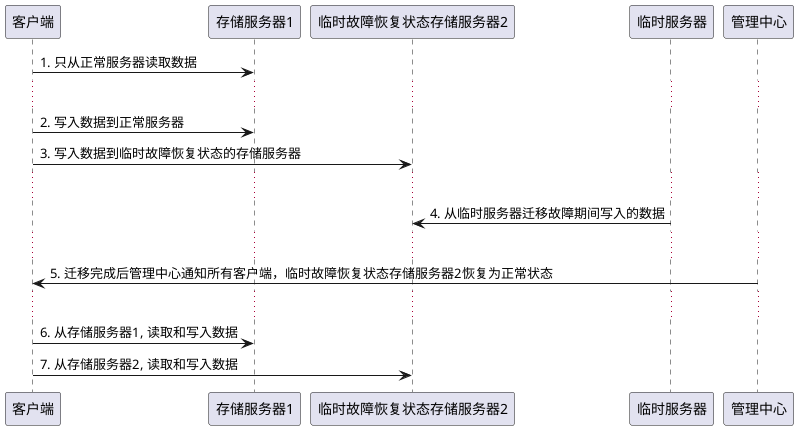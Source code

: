 @startuml
客户端 -> 存储服务器1 : 1. 只从正常服务器读取数据
...
客户端 -> 存储服务器1 : 2. 写入数据到正常服务器
客户端 -> 临时故障恢复状态存储服务器2 : 3. 写入数据到临时故障恢复状态的存储服务器
...
临时服务器 -> 临时故障恢复状态存储服务器2 : 4. 从临时服务器迁移故障期间写入的数据
...
管理中心 -> 客户端 : 5. 迁移完成后管理中心通知所有客户端，临时故障恢复状态存储服务器2恢复为正常状态
...
客户端 -> 存储服务器1 : 6. 从存储服务器1, 读取和写入数据
客户端 -> 临时故障恢复状态存储服务器2 : 7. 从存储服务器2, 读取和写入数据
@enduml